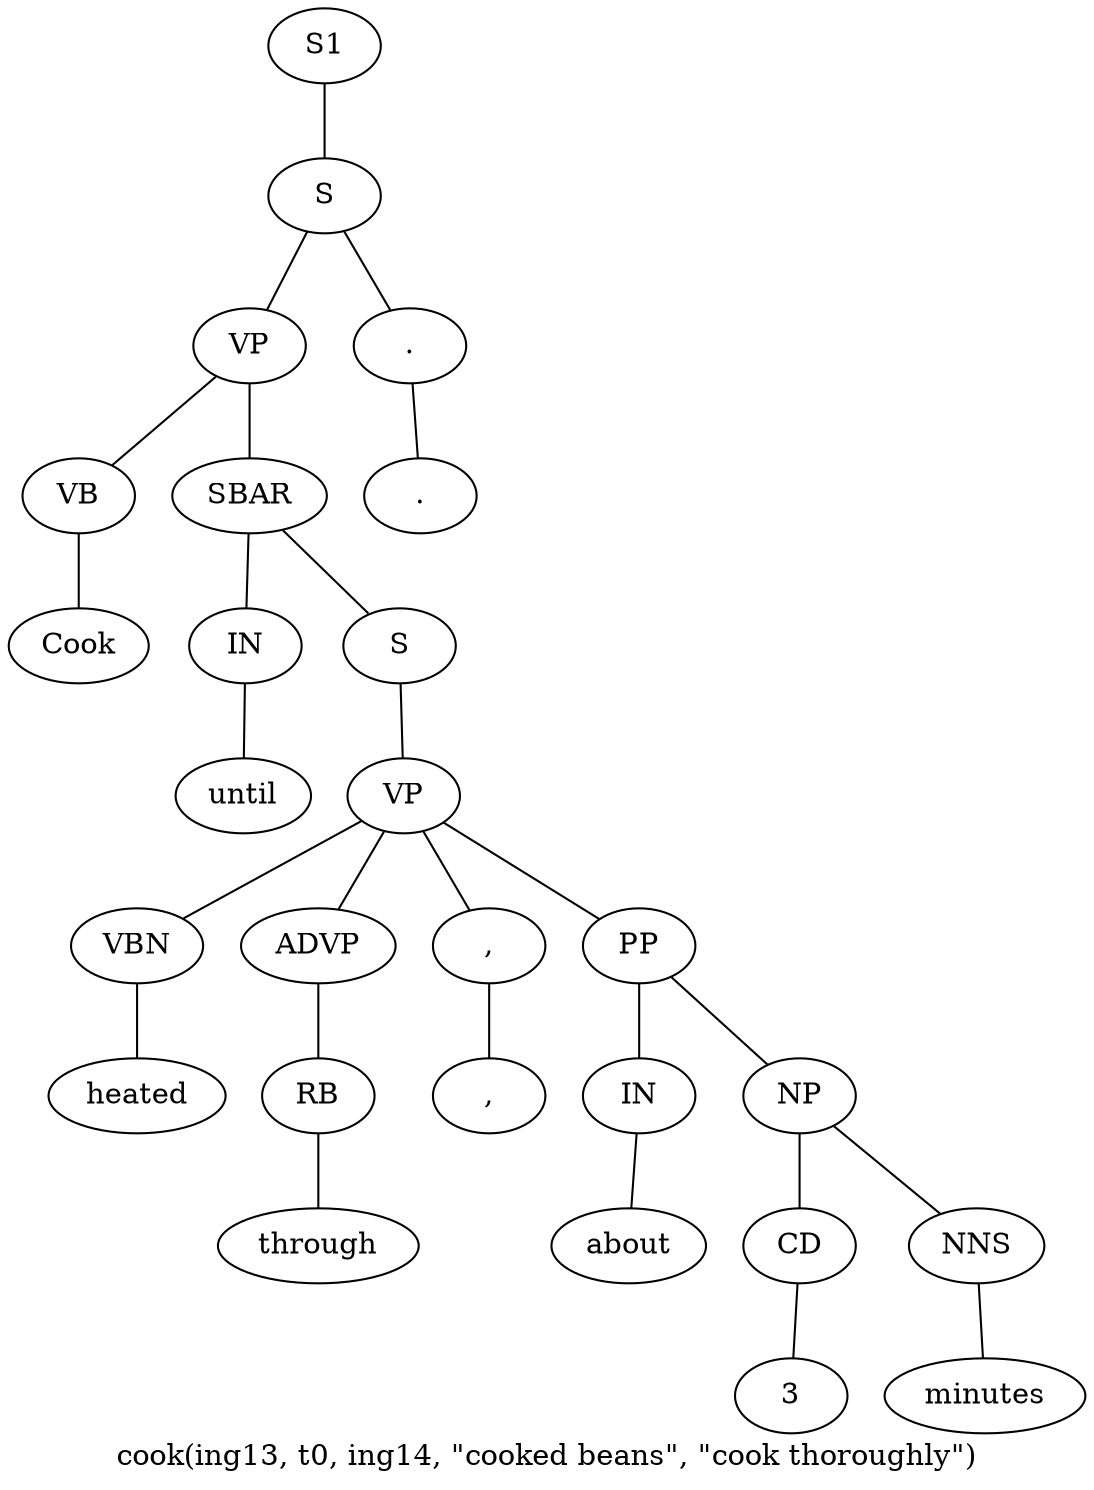 graph SyntaxGraph {
	label = "cook(ing13, t0, ing14, \"cooked beans\", \"cook thoroughly\")";
	Node0 [label="S1"];
	Node1 [label="S"];
	Node2 [label="VP"];
	Node3 [label="VB"];
	Node4 [label="Cook"];
	Node5 [label="SBAR"];
	Node6 [label="IN"];
	Node7 [label="until"];
	Node8 [label="S"];
	Node9 [label="VP"];
	Node10 [label="VBN"];
	Node11 [label="heated"];
	Node12 [label="ADVP"];
	Node13 [label="RB"];
	Node14 [label="through"];
	Node15 [label=","];
	Node16 [label=","];
	Node17 [label="PP"];
	Node18 [label="IN"];
	Node19 [label="about"];
	Node20 [label="NP"];
	Node21 [label="CD"];
	Node22 [label="3"];
	Node23 [label="NNS"];
	Node24 [label="minutes"];
	Node25 [label="."];
	Node26 [label="."];

	Node0 -- Node1;
	Node1 -- Node2;
	Node1 -- Node25;
	Node2 -- Node3;
	Node2 -- Node5;
	Node3 -- Node4;
	Node5 -- Node6;
	Node5 -- Node8;
	Node6 -- Node7;
	Node8 -- Node9;
	Node9 -- Node10;
	Node9 -- Node12;
	Node9 -- Node15;
	Node9 -- Node17;
	Node10 -- Node11;
	Node12 -- Node13;
	Node13 -- Node14;
	Node15 -- Node16;
	Node17 -- Node18;
	Node17 -- Node20;
	Node18 -- Node19;
	Node20 -- Node21;
	Node20 -- Node23;
	Node21 -- Node22;
	Node23 -- Node24;
	Node25 -- Node26;
}
